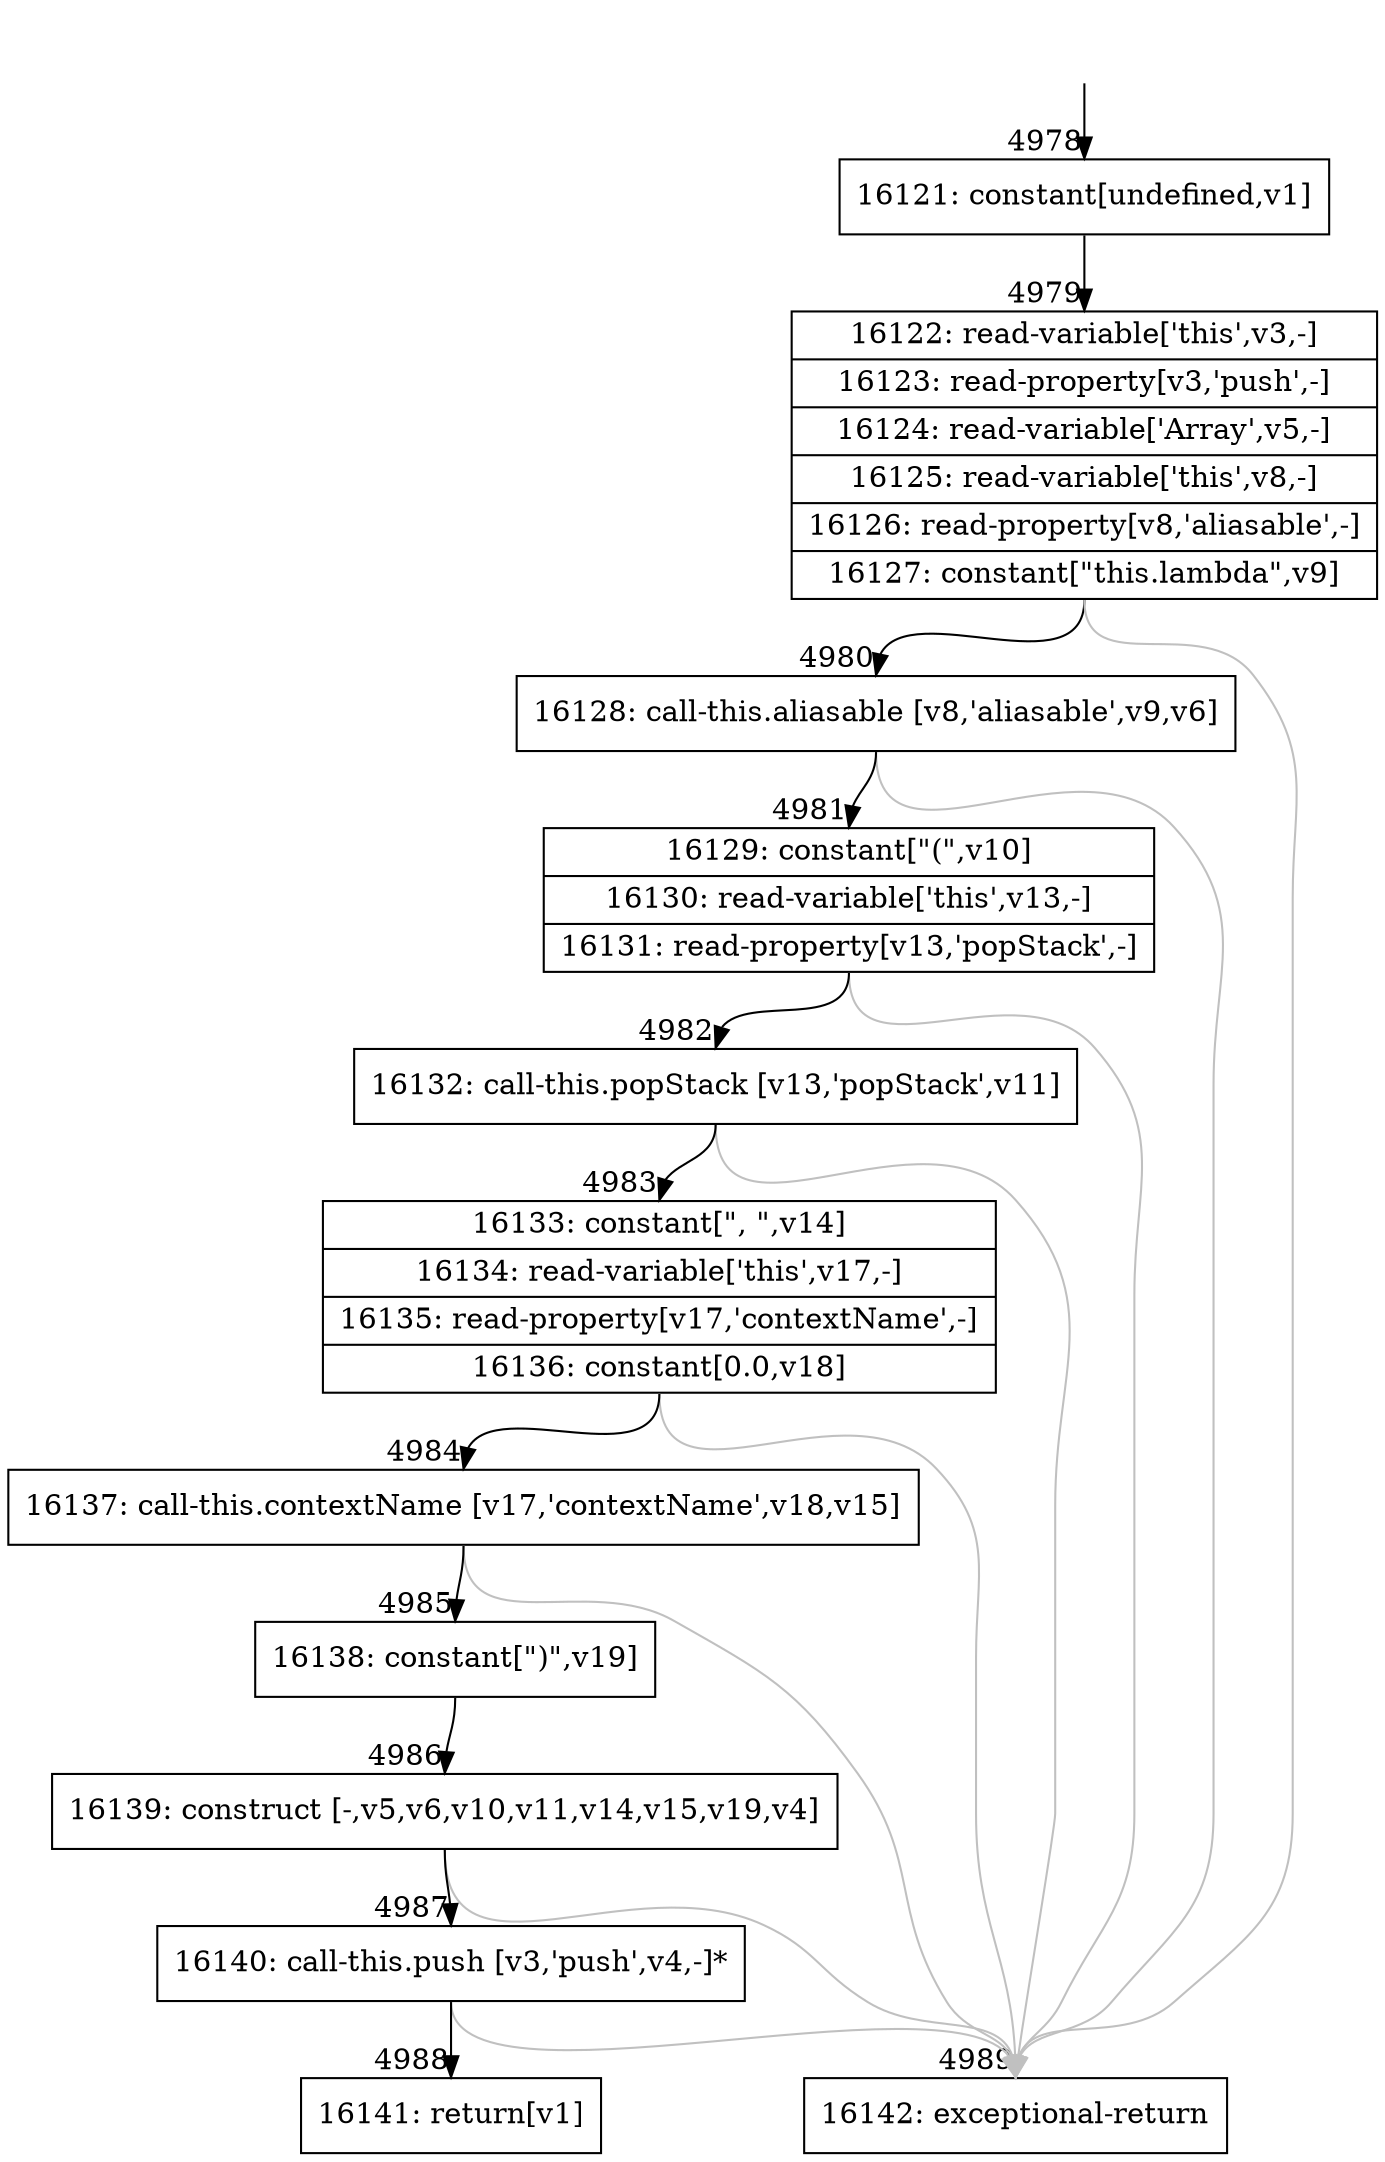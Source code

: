 digraph {
rankdir="TD"
BB_entry229[shape=none,label=""];
BB_entry229 -> BB4978 [tailport=s, headport=n, headlabel="    4978"]
BB4978 [shape=record label="{16121: constant[undefined,v1]}" ] 
BB4978 -> BB4979 [tailport=s, headport=n, headlabel="      4979"]
BB4979 [shape=record label="{16122: read-variable['this',v3,-]|16123: read-property[v3,'push',-]|16124: read-variable['Array',v5,-]|16125: read-variable['this',v8,-]|16126: read-property[v8,'aliasable',-]|16127: constant[\"this.lambda\",v9]}" ] 
BB4979 -> BB4980 [tailport=s, headport=n, headlabel="      4980"]
BB4979 -> BB4989 [tailport=s, headport=n, color=gray, headlabel="      4989"]
BB4980 [shape=record label="{16128: call-this.aliasable [v8,'aliasable',v9,v6]}" ] 
BB4980 -> BB4981 [tailport=s, headport=n, headlabel="      4981"]
BB4980 -> BB4989 [tailport=s, headport=n, color=gray]
BB4981 [shape=record label="{16129: constant[\"(\",v10]|16130: read-variable['this',v13,-]|16131: read-property[v13,'popStack',-]}" ] 
BB4981 -> BB4982 [tailport=s, headport=n, headlabel="      4982"]
BB4981 -> BB4989 [tailport=s, headport=n, color=gray]
BB4982 [shape=record label="{16132: call-this.popStack [v13,'popStack',v11]}" ] 
BB4982 -> BB4983 [tailport=s, headport=n, headlabel="      4983"]
BB4982 -> BB4989 [tailport=s, headport=n, color=gray]
BB4983 [shape=record label="{16133: constant[\", \",v14]|16134: read-variable['this',v17,-]|16135: read-property[v17,'contextName',-]|16136: constant[0.0,v18]}" ] 
BB4983 -> BB4984 [tailport=s, headport=n, headlabel="      4984"]
BB4983 -> BB4989 [tailport=s, headport=n, color=gray]
BB4984 [shape=record label="{16137: call-this.contextName [v17,'contextName',v18,v15]}" ] 
BB4984 -> BB4985 [tailport=s, headport=n, headlabel="      4985"]
BB4984 -> BB4989 [tailport=s, headport=n, color=gray]
BB4985 [shape=record label="{16138: constant[\")\",v19]}" ] 
BB4985 -> BB4986 [tailport=s, headport=n, headlabel="      4986"]
BB4986 [shape=record label="{16139: construct [-,v5,v6,v10,v11,v14,v15,v19,v4]}" ] 
BB4986 -> BB4987 [tailport=s, headport=n, headlabel="      4987"]
BB4986 -> BB4989 [tailport=s, headport=n, color=gray]
BB4987 [shape=record label="{16140: call-this.push [v3,'push',v4,-]*}" ] 
BB4987 -> BB4988 [tailport=s, headport=n, headlabel="      4988"]
BB4987 -> BB4989 [tailport=s, headport=n, color=gray]
BB4988 [shape=record label="{16141: return[v1]}" ] 
BB4989 [shape=record label="{16142: exceptional-return}" ] 
//#$~ 3085
}
